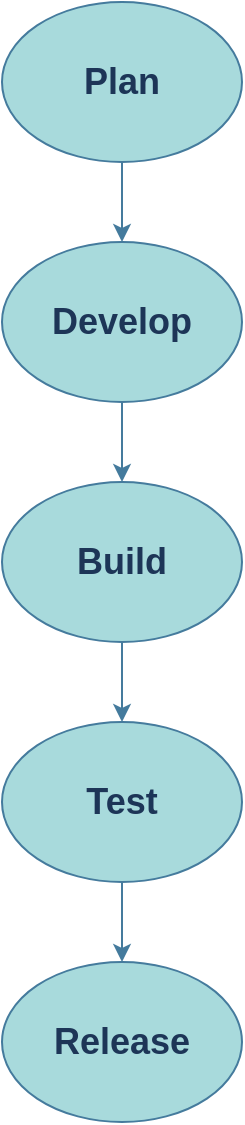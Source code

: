 <mxfile version="28.0.7">
  <diagram name="Page-1" id="DcZ-itiaS3CBmXc5ZzVm">
    <mxGraphModel dx="1158" dy="624" grid="1" gridSize="10" guides="1" tooltips="1" connect="1" arrows="1" fold="1" page="1" pageScale="1" pageWidth="827" pageHeight="1169" background="none" math="0" shadow="0">
      <root>
        <mxCell id="0" />
        <mxCell id="1" parent="0" />
        <mxCell id="nlguybZhMT5-ftexzbqP-1" value="&lt;h2&gt;Plan&lt;/h2&gt;" style="ellipse;whiteSpace=wrap;html=1;labelBackgroundColor=none;fillColor=#A8DADC;strokeColor=#457B9D;fontColor=#1D3557;align=center;fontStyle=1;fontFamily=Helvetica;" vertex="1" parent="1">
          <mxGeometry x="340" y="40" width="120" height="80" as="geometry" />
        </mxCell>
        <mxCell id="nlguybZhMT5-ftexzbqP-2" value="" style="endArrow=classic;html=1;rounded=0;exitX=0.5;exitY=1;exitDx=0;exitDy=0;labelBackgroundColor=none;strokeColor=#457B9D;fontColor=default;" edge="1" parent="1" source="nlguybZhMT5-ftexzbqP-1" target="nlguybZhMT5-ftexzbqP-3">
          <mxGeometry width="50" height="50" relative="1" as="geometry">
            <mxPoint x="510" y="110" as="sourcePoint" />
            <mxPoint x="400" y="160" as="targetPoint" />
          </mxGeometry>
        </mxCell>
        <mxCell id="nlguybZhMT5-ftexzbqP-3" value="&lt;h2&gt;Develop&lt;/h2&gt;" style="ellipse;whiteSpace=wrap;html=1;labelBackgroundColor=none;fillColor=#A8DADC;strokeColor=#457B9D;fontColor=#1D3557;" vertex="1" parent="1">
          <mxGeometry x="340" y="160" width="120" height="80" as="geometry" />
        </mxCell>
        <mxCell id="nlguybZhMT5-ftexzbqP-4" value="" style="endArrow=classic;html=1;rounded=0;exitX=0.5;exitY=1;exitDx=0;exitDy=0;labelBackgroundColor=none;strokeColor=#457B9D;fontColor=default;" edge="1" parent="1" source="nlguybZhMT5-ftexzbqP-3" target="nlguybZhMT5-ftexzbqP-5">
          <mxGeometry width="50" height="50" relative="1" as="geometry">
            <mxPoint x="390" y="320" as="sourcePoint" />
            <mxPoint x="400" y="270" as="targetPoint" />
          </mxGeometry>
        </mxCell>
        <mxCell id="nlguybZhMT5-ftexzbqP-5" value="&lt;h2&gt;Build&lt;/h2&gt;" style="ellipse;whiteSpace=wrap;html=1;labelBackgroundColor=none;fillColor=#A8DADC;strokeColor=#457B9D;fontColor=#1D3557;fontStyle=1" vertex="1" parent="1">
          <mxGeometry x="340" y="280" width="120" height="80" as="geometry" />
        </mxCell>
        <mxCell id="nlguybZhMT5-ftexzbqP-6" value="&lt;h2&gt;Test&lt;/h2&gt;" style="ellipse;whiteSpace=wrap;html=1;labelBackgroundColor=none;fillColor=#A8DADC;strokeColor=#457B9D;fontColor=#1D3557;" vertex="1" parent="1">
          <mxGeometry x="340" y="400" width="120" height="80" as="geometry" />
        </mxCell>
        <mxCell id="nlguybZhMT5-ftexzbqP-7" value="" style="endArrow=classic;html=1;rounded=0;exitX=0.5;exitY=1;exitDx=0;exitDy=0;labelBackgroundColor=none;strokeColor=#457B9D;fontColor=default;" edge="1" parent="1" source="nlguybZhMT5-ftexzbqP-5">
          <mxGeometry width="50" height="50" relative="1" as="geometry">
            <mxPoint x="390" y="320" as="sourcePoint" />
            <mxPoint x="400" y="400" as="targetPoint" />
          </mxGeometry>
        </mxCell>
        <mxCell id="nlguybZhMT5-ftexzbqP-8" value="" style="endArrow=classic;html=1;rounded=0;exitX=0.5;exitY=1;exitDx=0;exitDy=0;labelBackgroundColor=none;strokeColor=#457B9D;fontColor=default;" edge="1" parent="1" source="nlguybZhMT5-ftexzbqP-6" target="nlguybZhMT5-ftexzbqP-9">
          <mxGeometry width="50" height="50" relative="1" as="geometry">
            <mxPoint x="390" y="320" as="sourcePoint" />
            <mxPoint x="400" y="520" as="targetPoint" />
          </mxGeometry>
        </mxCell>
        <mxCell id="nlguybZhMT5-ftexzbqP-9" value="&lt;h2&gt;Release&lt;/h2&gt;" style="ellipse;whiteSpace=wrap;html=1;labelBackgroundColor=none;fillColor=#A8DADC;strokeColor=#457B9D;fontColor=#1D3557;" vertex="1" parent="1">
          <mxGeometry x="340" y="520.0" width="120" height="80" as="geometry" />
        </mxCell>
      </root>
    </mxGraphModel>
  </diagram>
</mxfile>
